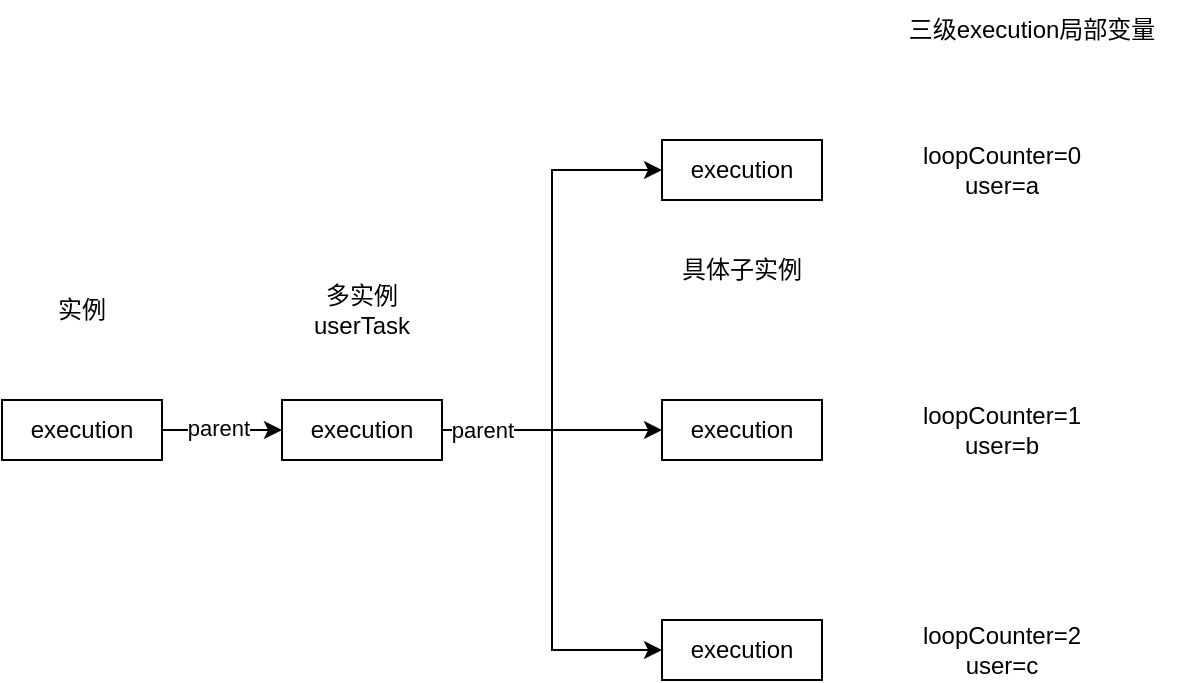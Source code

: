 <mxfile version="21.3.2" type="github">
  <diagram name="第 1 页" id="HpkNO3LlVOQ7alLis1Zk">
    <mxGraphModel dx="954" dy="506" grid="1" gridSize="10" guides="1" tooltips="1" connect="1" arrows="1" fold="1" page="1" pageScale="1" pageWidth="827" pageHeight="1169" math="0" shadow="0">
      <root>
        <mxCell id="0" />
        <mxCell id="1" parent="0" />
        <mxCell id="Gdk9SCRgLP9Q2HLZyMBg-6" style="edgeStyle=orthogonalEdgeStyle;rounded=0;orthogonalLoop=1;jettySize=auto;html=1;" edge="1" parent="1" source="Gdk9SCRgLP9Q2HLZyMBg-1" target="Gdk9SCRgLP9Q2HLZyMBg-2">
          <mxGeometry relative="1" as="geometry" />
        </mxCell>
        <mxCell id="Gdk9SCRgLP9Q2HLZyMBg-13" value="parent" style="edgeLabel;html=1;align=center;verticalAlign=middle;resizable=0;points=[];" vertex="1" connectable="0" parent="Gdk9SCRgLP9Q2HLZyMBg-6">
          <mxGeometry x="-0.086" y="1" relative="1" as="geometry">
            <mxPoint as="offset" />
          </mxGeometry>
        </mxCell>
        <mxCell id="Gdk9SCRgLP9Q2HLZyMBg-1" value="execution" style="rounded=0;whiteSpace=wrap;html=1;" vertex="1" parent="1">
          <mxGeometry x="30" y="230" width="80" height="30" as="geometry" />
        </mxCell>
        <mxCell id="Gdk9SCRgLP9Q2HLZyMBg-9" style="edgeStyle=orthogonalEdgeStyle;rounded=0;orthogonalLoop=1;jettySize=auto;html=1;entryX=0;entryY=0.5;entryDx=0;entryDy=0;" edge="1" parent="1" source="Gdk9SCRgLP9Q2HLZyMBg-2" target="Gdk9SCRgLP9Q2HLZyMBg-3">
          <mxGeometry relative="1" as="geometry" />
        </mxCell>
        <mxCell id="Gdk9SCRgLP9Q2HLZyMBg-10" style="edgeStyle=orthogonalEdgeStyle;rounded=0;orthogonalLoop=1;jettySize=auto;html=1;entryX=0;entryY=0.5;entryDx=0;entryDy=0;" edge="1" parent="1" source="Gdk9SCRgLP9Q2HLZyMBg-2" target="Gdk9SCRgLP9Q2HLZyMBg-4">
          <mxGeometry relative="1" as="geometry" />
        </mxCell>
        <mxCell id="Gdk9SCRgLP9Q2HLZyMBg-11" style="edgeStyle=orthogonalEdgeStyle;rounded=0;orthogonalLoop=1;jettySize=auto;html=1;entryX=0;entryY=0.5;entryDx=0;entryDy=0;" edge="1" parent="1" source="Gdk9SCRgLP9Q2HLZyMBg-2" target="Gdk9SCRgLP9Q2HLZyMBg-5">
          <mxGeometry relative="1" as="geometry" />
        </mxCell>
        <mxCell id="Gdk9SCRgLP9Q2HLZyMBg-14" value="parent" style="edgeLabel;html=1;align=center;verticalAlign=middle;resizable=0;points=[];" vertex="1" connectable="0" parent="Gdk9SCRgLP9Q2HLZyMBg-11">
          <mxGeometry x="-0.821" relative="1" as="geometry">
            <mxPoint as="offset" />
          </mxGeometry>
        </mxCell>
        <mxCell id="Gdk9SCRgLP9Q2HLZyMBg-2" value="execution" style="rounded=0;whiteSpace=wrap;html=1;" vertex="1" parent="1">
          <mxGeometry x="170" y="230" width="80" height="30" as="geometry" />
        </mxCell>
        <mxCell id="Gdk9SCRgLP9Q2HLZyMBg-3" value="execution" style="rounded=0;whiteSpace=wrap;html=1;" vertex="1" parent="1">
          <mxGeometry x="360" y="100" width="80" height="30" as="geometry" />
        </mxCell>
        <mxCell id="Gdk9SCRgLP9Q2HLZyMBg-4" value="execution" style="rounded=0;whiteSpace=wrap;html=1;" vertex="1" parent="1">
          <mxGeometry x="360" y="230" width="80" height="30" as="geometry" />
        </mxCell>
        <mxCell id="Gdk9SCRgLP9Q2HLZyMBg-5" value="execution" style="rounded=0;whiteSpace=wrap;html=1;" vertex="1" parent="1">
          <mxGeometry x="360" y="340" width="80" height="30" as="geometry" />
        </mxCell>
        <mxCell id="Gdk9SCRgLP9Q2HLZyMBg-7" value="实例" style="text;html=1;strokeColor=none;fillColor=none;align=center;verticalAlign=middle;whiteSpace=wrap;rounded=0;" vertex="1" parent="1">
          <mxGeometry x="40" y="170" width="60" height="30" as="geometry" />
        </mxCell>
        <mxCell id="Gdk9SCRgLP9Q2HLZyMBg-8" value="多实例userTask" style="text;html=1;strokeColor=none;fillColor=none;align=center;verticalAlign=middle;whiteSpace=wrap;rounded=0;" vertex="1" parent="1">
          <mxGeometry x="180" y="170" width="60" height="30" as="geometry" />
        </mxCell>
        <mxCell id="Gdk9SCRgLP9Q2HLZyMBg-12" value="具体子实例" style="text;html=1;strokeColor=none;fillColor=none;align=center;verticalAlign=middle;whiteSpace=wrap;rounded=0;" vertex="1" parent="1">
          <mxGeometry x="360" y="150" width="80" height="30" as="geometry" />
        </mxCell>
        <mxCell id="Gdk9SCRgLP9Q2HLZyMBg-15" value="loopCounter=0&lt;br&gt;user=a" style="text;html=1;strokeColor=none;fillColor=none;align=center;verticalAlign=middle;whiteSpace=wrap;rounded=0;" vertex="1" parent="1">
          <mxGeometry x="480" y="100" width="100" height="30" as="geometry" />
        </mxCell>
        <mxCell id="Gdk9SCRgLP9Q2HLZyMBg-16" value="loopCounter=1&lt;br&gt;user=b" style="text;html=1;strokeColor=none;fillColor=none;align=center;verticalAlign=middle;whiteSpace=wrap;rounded=0;" vertex="1" parent="1">
          <mxGeometry x="480" y="230" width="100" height="30" as="geometry" />
        </mxCell>
        <mxCell id="Gdk9SCRgLP9Q2HLZyMBg-17" value="loopCounter=2&lt;br&gt;user=c" style="text;html=1;strokeColor=none;fillColor=none;align=center;verticalAlign=middle;whiteSpace=wrap;rounded=0;" vertex="1" parent="1">
          <mxGeometry x="480" y="340" width="100" height="30" as="geometry" />
        </mxCell>
        <mxCell id="Gdk9SCRgLP9Q2HLZyMBg-18" value="三级execution局部变量" style="text;html=1;strokeColor=none;fillColor=none;align=center;verticalAlign=middle;whiteSpace=wrap;rounded=0;" vertex="1" parent="1">
          <mxGeometry x="470" y="30" width="150" height="30" as="geometry" />
        </mxCell>
      </root>
    </mxGraphModel>
  </diagram>
</mxfile>
